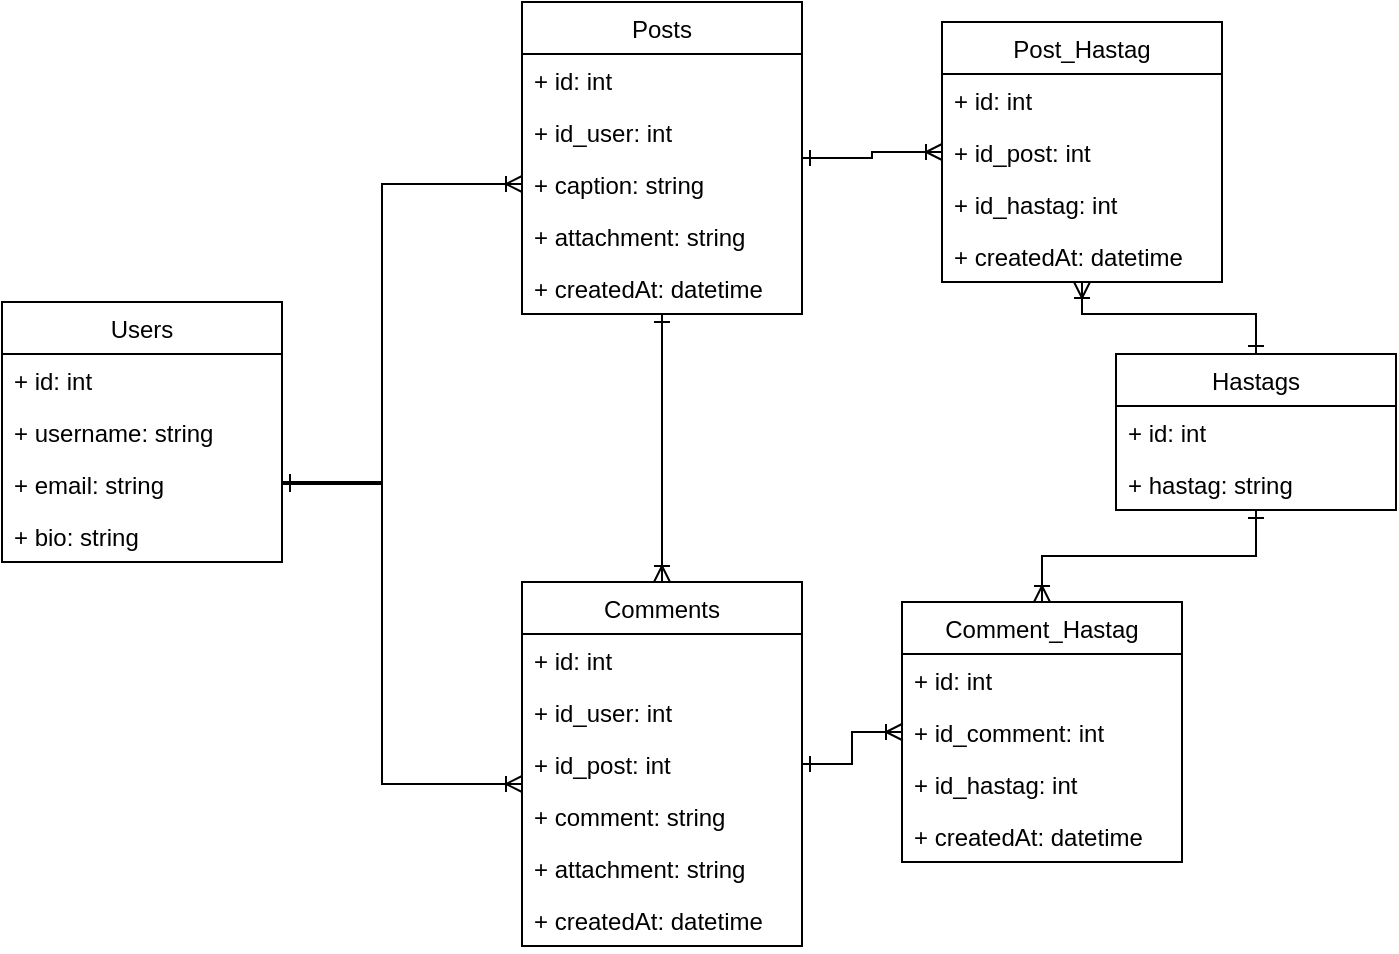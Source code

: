 <mxfile version="14.9.7" type="device"><diagram id="Q6ks0b-1gQx_ShkklaD2" name="Page-1"><mxGraphModel dx="868" dy="482" grid="1" gridSize="10" guides="1" tooltips="1" connect="1" arrows="1" fold="1" page="1" pageScale="1" pageWidth="827" pageHeight="1169" math="0" shadow="0"><root><mxCell id="0"/><mxCell id="1" parent="0"/><mxCell id="PNIp5j2Feyy1-rsOi4hy-33" style="edgeStyle=orthogonalEdgeStyle;rounded=0;orthogonalLoop=1;jettySize=auto;html=1;startArrow=ERone;startFill=0;endArrow=ERoneToMany;endFill=0;" edge="1" parent="1" source="PNIp5j2Feyy1-rsOi4hy-1" target="PNIp5j2Feyy1-rsOi4hy-26"><mxGeometry relative="1" as="geometry"><Array as="points"><mxPoint x="320" y="910"/><mxPoint x="320" y="1061"/></Array></mxGeometry></mxCell><mxCell id="PNIp5j2Feyy1-rsOi4hy-1" value="Users" style="swimlane;fontStyle=0;childLayout=stackLayout;horizontal=1;startSize=26;fillColor=none;horizontalStack=0;resizeParent=1;resizeParentMax=0;resizeLast=0;collapsible=1;marginBottom=0;" vertex="1" parent="1"><mxGeometry x="130" y="820" width="140" height="130" as="geometry"/></mxCell><mxCell id="PNIp5j2Feyy1-rsOi4hy-2" value="+ id: int    " style="text;strokeColor=none;fillColor=none;align=left;verticalAlign=top;spacingLeft=4;spacingRight=4;overflow=hidden;rotatable=0;points=[[0,0.5],[1,0.5]];portConstraint=eastwest;" vertex="1" parent="PNIp5j2Feyy1-rsOi4hy-1"><mxGeometry y="26" width="140" height="26" as="geometry"/></mxCell><mxCell id="PNIp5j2Feyy1-rsOi4hy-3" value="+ username: string" style="text;strokeColor=none;fillColor=none;align=left;verticalAlign=top;spacingLeft=4;spacingRight=4;overflow=hidden;rotatable=0;points=[[0,0.5],[1,0.5]];portConstraint=eastwest;" vertex="1" parent="PNIp5j2Feyy1-rsOi4hy-1"><mxGeometry y="52" width="140" height="26" as="geometry"/></mxCell><mxCell id="PNIp5j2Feyy1-rsOi4hy-4" value="+ email: string" style="text;strokeColor=none;fillColor=none;align=left;verticalAlign=top;spacingLeft=4;spacingRight=4;overflow=hidden;rotatable=0;points=[[0,0.5],[1,0.5]];portConstraint=eastwest;" vertex="1" parent="PNIp5j2Feyy1-rsOi4hy-1"><mxGeometry y="78" width="140" height="26" as="geometry"/></mxCell><mxCell id="PNIp5j2Feyy1-rsOi4hy-5" value="+ bio: string" style="text;strokeColor=none;fillColor=none;align=left;verticalAlign=top;spacingLeft=4;spacingRight=4;overflow=hidden;rotatable=0;points=[[0,0.5],[1,0.5]];portConstraint=eastwest;" vertex="1" parent="PNIp5j2Feyy1-rsOi4hy-1"><mxGeometry y="104" width="140" height="26" as="geometry"/></mxCell><mxCell id="PNIp5j2Feyy1-rsOi4hy-36" style="edgeStyle=orthogonalEdgeStyle;rounded=0;orthogonalLoop=1;jettySize=auto;html=1;startArrow=ERone;startFill=0;endArrow=ERoneToMany;endFill=0;" edge="1" parent="1" source="PNIp5j2Feyy1-rsOi4hy-7" target="PNIp5j2Feyy1-rsOi4hy-21"><mxGeometry relative="1" as="geometry"/></mxCell><mxCell id="PNIp5j2Feyy1-rsOi4hy-7" value="Hastags" style="swimlane;fontStyle=0;childLayout=stackLayout;horizontal=1;startSize=26;fillColor=none;horizontalStack=0;resizeParent=1;resizeParentMax=0;resizeLast=0;collapsible=1;marginBottom=0;" vertex="1" parent="1"><mxGeometry x="687" y="846" width="140" height="78" as="geometry"/></mxCell><mxCell id="PNIp5j2Feyy1-rsOi4hy-8" value="+ id: int    " style="text;strokeColor=none;fillColor=none;align=left;verticalAlign=top;spacingLeft=4;spacingRight=4;overflow=hidden;rotatable=0;points=[[0,0.5],[1,0.5]];portConstraint=eastwest;" vertex="1" parent="PNIp5j2Feyy1-rsOi4hy-7"><mxGeometry y="26" width="140" height="26" as="geometry"/></mxCell><mxCell id="PNIp5j2Feyy1-rsOi4hy-9" value="+ hastag: string" style="text;strokeColor=none;fillColor=none;align=left;verticalAlign=top;spacingLeft=4;spacingRight=4;overflow=hidden;rotatable=0;points=[[0,0.5],[1,0.5]];portConstraint=eastwest;" vertex="1" parent="PNIp5j2Feyy1-rsOi4hy-7"><mxGeometry y="52" width="140" height="26" as="geometry"/></mxCell><mxCell id="PNIp5j2Feyy1-rsOi4hy-34" style="edgeStyle=orthogonalEdgeStyle;rounded=0;orthogonalLoop=1;jettySize=auto;html=1;startArrow=ERone;startFill=0;endArrow=ERoneToMany;endFill=0;" edge="1" parent="1" source="PNIp5j2Feyy1-rsOi4hy-14" target="PNIp5j2Feyy1-rsOi4hy-26"><mxGeometry relative="1" as="geometry"/></mxCell><mxCell id="PNIp5j2Feyy1-rsOi4hy-35" style="edgeStyle=orthogonalEdgeStyle;rounded=0;orthogonalLoop=1;jettySize=auto;html=1;startArrow=ERone;startFill=0;endArrow=ERoneToMany;endFill=0;" edge="1" parent="1" source="PNIp5j2Feyy1-rsOi4hy-14" target="PNIp5j2Feyy1-rsOi4hy-21"><mxGeometry relative="1" as="geometry"/></mxCell><mxCell id="PNIp5j2Feyy1-rsOi4hy-14" value="Posts" style="swimlane;fontStyle=0;childLayout=stackLayout;horizontal=1;startSize=26;fillColor=none;horizontalStack=0;resizeParent=1;resizeParentMax=0;resizeLast=0;collapsible=1;marginBottom=0;" vertex="1" parent="1"><mxGeometry x="390" y="670" width="140" height="156" as="geometry"/></mxCell><mxCell id="PNIp5j2Feyy1-rsOi4hy-15" value="+ id: int    " style="text;strokeColor=none;fillColor=none;align=left;verticalAlign=top;spacingLeft=4;spacingRight=4;overflow=hidden;rotatable=0;points=[[0,0.5],[1,0.5]];portConstraint=eastwest;" vertex="1" parent="PNIp5j2Feyy1-rsOi4hy-14"><mxGeometry y="26" width="140" height="26" as="geometry"/></mxCell><mxCell id="PNIp5j2Feyy1-rsOi4hy-16" value="+ id_user: int" style="text;strokeColor=none;fillColor=none;align=left;verticalAlign=top;spacingLeft=4;spacingRight=4;overflow=hidden;rotatable=0;points=[[0,0.5],[1,0.5]];portConstraint=eastwest;" vertex="1" parent="PNIp5j2Feyy1-rsOi4hy-14"><mxGeometry y="52" width="140" height="26" as="geometry"/></mxCell><mxCell id="PNIp5j2Feyy1-rsOi4hy-17" value="+ caption: string" style="text;strokeColor=none;fillColor=none;align=left;verticalAlign=top;spacingLeft=4;spacingRight=4;overflow=hidden;rotatable=0;points=[[0,0.5],[1,0.5]];portConstraint=eastwest;" vertex="1" parent="PNIp5j2Feyy1-rsOi4hy-14"><mxGeometry y="78" width="140" height="26" as="geometry"/></mxCell><mxCell id="PNIp5j2Feyy1-rsOi4hy-18" value="+ attachment: string" style="text;strokeColor=none;fillColor=none;align=left;verticalAlign=top;spacingLeft=4;spacingRight=4;overflow=hidden;rotatable=0;points=[[0,0.5],[1,0.5]];portConstraint=eastwest;" vertex="1" parent="PNIp5j2Feyy1-rsOi4hy-14"><mxGeometry y="104" width="140" height="26" as="geometry"/></mxCell><mxCell id="PNIp5j2Feyy1-rsOi4hy-20" value="+ createdAt: datetime" style="text;strokeColor=none;fillColor=none;align=left;verticalAlign=top;spacingLeft=4;spacingRight=4;overflow=hidden;rotatable=0;points=[[0,0.5],[1,0.5]];portConstraint=eastwest;" vertex="1" parent="PNIp5j2Feyy1-rsOi4hy-14"><mxGeometry y="130" width="140" height="26" as="geometry"/></mxCell><mxCell id="PNIp5j2Feyy1-rsOi4hy-21" value="Post_Hastag" style="swimlane;fontStyle=0;childLayout=stackLayout;horizontal=1;startSize=26;fillColor=none;horizontalStack=0;resizeParent=1;resizeParentMax=0;resizeLast=0;collapsible=1;marginBottom=0;" vertex="1" parent="1"><mxGeometry x="600" y="680" width="140" height="130" as="geometry"/></mxCell><mxCell id="PNIp5j2Feyy1-rsOi4hy-22" value="+ id: int    " style="text;strokeColor=none;fillColor=none;align=left;verticalAlign=top;spacingLeft=4;spacingRight=4;overflow=hidden;rotatable=0;points=[[0,0.5],[1,0.5]];portConstraint=eastwest;" vertex="1" parent="PNIp5j2Feyy1-rsOi4hy-21"><mxGeometry y="26" width="140" height="26" as="geometry"/></mxCell><mxCell id="PNIp5j2Feyy1-rsOi4hy-23" value="+ id_post: int" style="text;strokeColor=none;fillColor=none;align=left;verticalAlign=top;spacingLeft=4;spacingRight=4;overflow=hidden;rotatable=0;points=[[0,0.5],[1,0.5]];portConstraint=eastwest;" vertex="1" parent="PNIp5j2Feyy1-rsOi4hy-21"><mxGeometry y="52" width="140" height="26" as="geometry"/></mxCell><mxCell id="PNIp5j2Feyy1-rsOi4hy-24" value="+ id_hastag: int" style="text;strokeColor=none;fillColor=none;align=left;verticalAlign=top;spacingLeft=4;spacingRight=4;overflow=hidden;rotatable=0;points=[[0,0.5],[1,0.5]];portConstraint=eastwest;" vertex="1" parent="PNIp5j2Feyy1-rsOi4hy-21"><mxGeometry y="78" width="140" height="26" as="geometry"/></mxCell><mxCell id="PNIp5j2Feyy1-rsOi4hy-38" value="+ createdAt: datetime" style="text;strokeColor=none;fillColor=none;align=left;verticalAlign=top;spacingLeft=4;spacingRight=4;overflow=hidden;rotatable=0;points=[[0,0.5],[1,0.5]];portConstraint=eastwest;" vertex="1" parent="PNIp5j2Feyy1-rsOi4hy-21"><mxGeometry y="104" width="140" height="26" as="geometry"/></mxCell><mxCell id="PNIp5j2Feyy1-rsOi4hy-25" style="edgeStyle=orthogonalEdgeStyle;rounded=0;orthogonalLoop=1;jettySize=auto;html=1;endArrow=ERoneToMany;endFill=0;startArrow=ERone;startFill=0;" edge="1" parent="1" source="PNIp5j2Feyy1-rsOi4hy-4" target="PNIp5j2Feyy1-rsOi4hy-14"><mxGeometry relative="1" as="geometry"><Array as="points"><mxPoint x="320" y="911"/><mxPoint x="320" y="761"/></Array></mxGeometry></mxCell><mxCell id="PNIp5j2Feyy1-rsOi4hy-44" style="edgeStyle=orthogonalEdgeStyle;rounded=0;orthogonalLoop=1;jettySize=auto;html=1;startArrow=ERone;startFill=0;endArrow=ERoneToMany;endFill=0;" edge="1" parent="1" source="PNIp5j2Feyy1-rsOi4hy-26" target="PNIp5j2Feyy1-rsOi4hy-39"><mxGeometry relative="1" as="geometry"/></mxCell><mxCell id="PNIp5j2Feyy1-rsOi4hy-26" value="Comments" style="swimlane;fontStyle=0;childLayout=stackLayout;horizontal=1;startSize=26;fillColor=none;horizontalStack=0;resizeParent=1;resizeParentMax=0;resizeLast=0;collapsible=1;marginBottom=0;" vertex="1" parent="1"><mxGeometry x="390" y="960" width="140" height="182" as="geometry"/></mxCell><mxCell id="PNIp5j2Feyy1-rsOi4hy-27" value="+ id: int    " style="text;strokeColor=none;fillColor=none;align=left;verticalAlign=top;spacingLeft=4;spacingRight=4;overflow=hidden;rotatable=0;points=[[0,0.5],[1,0.5]];portConstraint=eastwest;" vertex="1" parent="PNIp5j2Feyy1-rsOi4hy-26"><mxGeometry y="26" width="140" height="26" as="geometry"/></mxCell><mxCell id="PNIp5j2Feyy1-rsOi4hy-28" value="+ id_user: int" style="text;strokeColor=none;fillColor=none;align=left;verticalAlign=top;spacingLeft=4;spacingRight=4;overflow=hidden;rotatable=0;points=[[0,0.5],[1,0.5]];portConstraint=eastwest;" vertex="1" parent="PNIp5j2Feyy1-rsOi4hy-26"><mxGeometry y="52" width="140" height="26" as="geometry"/></mxCell><mxCell id="PNIp5j2Feyy1-rsOi4hy-29" value="+ id_post: int" style="text;strokeColor=none;fillColor=none;align=left;verticalAlign=top;spacingLeft=4;spacingRight=4;overflow=hidden;rotatable=0;points=[[0,0.5],[1,0.5]];portConstraint=eastwest;" vertex="1" parent="PNIp5j2Feyy1-rsOi4hy-26"><mxGeometry y="78" width="140" height="26" as="geometry"/></mxCell><mxCell id="PNIp5j2Feyy1-rsOi4hy-30" value="+ comment: string" style="text;strokeColor=none;fillColor=none;align=left;verticalAlign=top;spacingLeft=4;spacingRight=4;overflow=hidden;rotatable=0;points=[[0,0.5],[1,0.5]];portConstraint=eastwest;" vertex="1" parent="PNIp5j2Feyy1-rsOi4hy-26"><mxGeometry y="104" width="140" height="26" as="geometry"/></mxCell><mxCell id="PNIp5j2Feyy1-rsOi4hy-37" value="+ attachment: string" style="text;strokeColor=none;fillColor=none;align=left;verticalAlign=top;spacingLeft=4;spacingRight=4;overflow=hidden;rotatable=0;points=[[0,0.5],[1,0.5]];portConstraint=eastwest;" vertex="1" parent="PNIp5j2Feyy1-rsOi4hy-26"><mxGeometry y="130" width="140" height="26" as="geometry"/></mxCell><mxCell id="PNIp5j2Feyy1-rsOi4hy-31" value="+ createdAt: datetime" style="text;strokeColor=none;fillColor=none;align=left;verticalAlign=top;spacingLeft=4;spacingRight=4;overflow=hidden;rotatable=0;points=[[0,0.5],[1,0.5]];portConstraint=eastwest;" vertex="1" parent="PNIp5j2Feyy1-rsOi4hy-26"><mxGeometry y="156" width="140" height="26" as="geometry"/></mxCell><mxCell id="PNIp5j2Feyy1-rsOi4hy-45" style="edgeStyle=orthogonalEdgeStyle;rounded=0;orthogonalLoop=1;jettySize=auto;html=1;startArrow=ERoneToMany;startFill=0;endArrow=ERone;endFill=0;" edge="1" parent="1" source="PNIp5j2Feyy1-rsOi4hy-39" target="PNIp5j2Feyy1-rsOi4hy-7"><mxGeometry relative="1" as="geometry"/></mxCell><mxCell id="PNIp5j2Feyy1-rsOi4hy-39" value="Comment_Hastag" style="swimlane;fontStyle=0;childLayout=stackLayout;horizontal=1;startSize=26;fillColor=none;horizontalStack=0;resizeParent=1;resizeParentMax=0;resizeLast=0;collapsible=1;marginBottom=0;" vertex="1" parent="1"><mxGeometry x="580" y="970" width="140" height="130" as="geometry"/></mxCell><mxCell id="PNIp5j2Feyy1-rsOi4hy-40" value="+ id: int    " style="text;strokeColor=none;fillColor=none;align=left;verticalAlign=top;spacingLeft=4;spacingRight=4;overflow=hidden;rotatable=0;points=[[0,0.5],[1,0.5]];portConstraint=eastwest;" vertex="1" parent="PNIp5j2Feyy1-rsOi4hy-39"><mxGeometry y="26" width="140" height="26" as="geometry"/></mxCell><mxCell id="PNIp5j2Feyy1-rsOi4hy-41" value="+ id_comment: int" style="text;strokeColor=none;fillColor=none;align=left;verticalAlign=top;spacingLeft=4;spacingRight=4;overflow=hidden;rotatable=0;points=[[0,0.5],[1,0.5]];portConstraint=eastwest;" vertex="1" parent="PNIp5j2Feyy1-rsOi4hy-39"><mxGeometry y="52" width="140" height="26" as="geometry"/></mxCell><mxCell id="PNIp5j2Feyy1-rsOi4hy-42" value="+ id_hastag: int" style="text;strokeColor=none;fillColor=none;align=left;verticalAlign=top;spacingLeft=4;spacingRight=4;overflow=hidden;rotatable=0;points=[[0,0.5],[1,0.5]];portConstraint=eastwest;" vertex="1" parent="PNIp5j2Feyy1-rsOi4hy-39"><mxGeometry y="78" width="140" height="26" as="geometry"/></mxCell><mxCell id="PNIp5j2Feyy1-rsOi4hy-43" value="+ createdAt: datetime" style="text;strokeColor=none;fillColor=none;align=left;verticalAlign=top;spacingLeft=4;spacingRight=4;overflow=hidden;rotatable=0;points=[[0,0.5],[1,0.5]];portConstraint=eastwest;" vertex="1" parent="PNIp5j2Feyy1-rsOi4hy-39"><mxGeometry y="104" width="140" height="26" as="geometry"/></mxCell></root></mxGraphModel></diagram></mxfile>